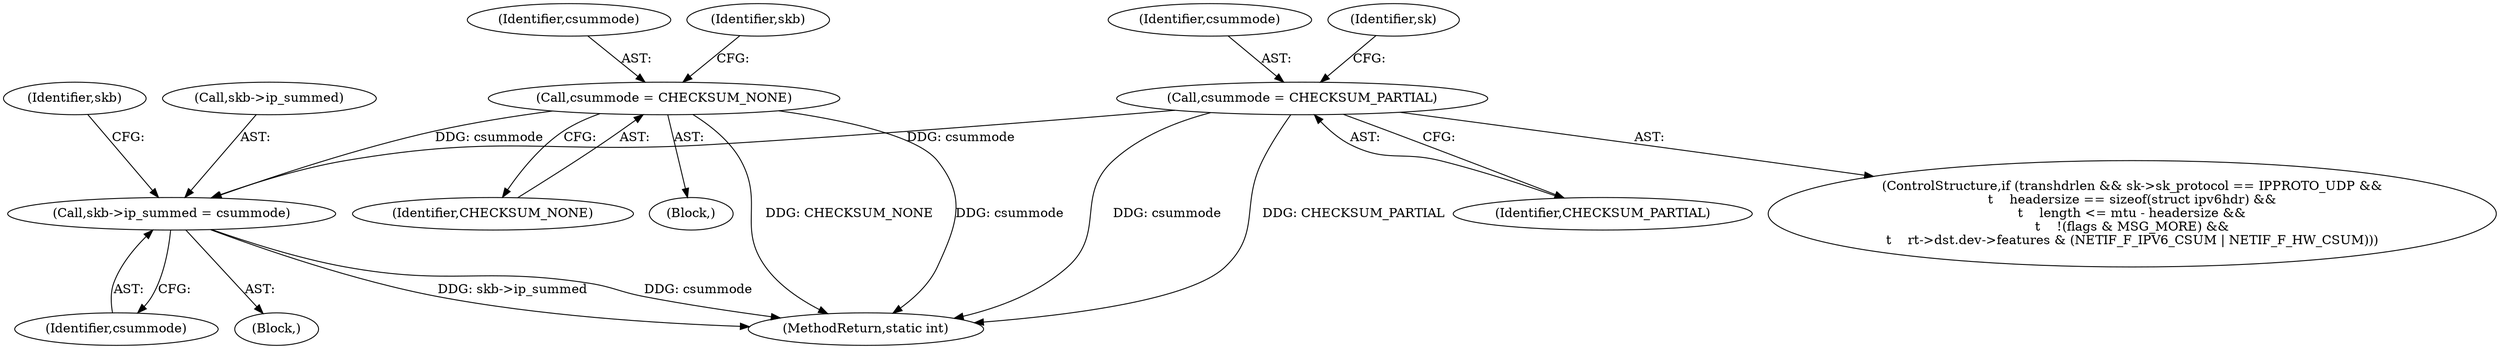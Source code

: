 digraph "0_linux_232cd35d0804cc241eb887bb8d4d9b3b9881c64a@pointer" {
"1000753" [label="(Call,skb->ip_summed = csummode)"];
"1000175" [label="(Call,csummode = CHECKSUM_NONE)"];
"1000390" [label="(Call,csummode = CHECKSUM_PARTIAL)"];
"1000390" [label="(Call,csummode = CHECKSUM_PARTIAL)"];
"1000753" [label="(Call,skb->ip_summed = csummode)"];
"1001100" [label="(MethodReturn,static int)"];
"1000760" [label="(Identifier,skb)"];
"1000177" [label="(Identifier,CHECKSUM_NONE)"];
"1000392" [label="(Identifier,CHECKSUM_PARTIAL)"];
"1000757" [label="(Identifier,csummode)"];
"1000176" [label="(Identifier,csummode)"];
"1000354" [label="(ControlStructure,if (transhdrlen && sk->sk_protocol == IPPROTO_UDP &&\n\t    headersize == sizeof(struct ipv6hdr) &&\n\t    length <= mtu - headersize &&\n\t    !(flags & MSG_MORE) &&\n\t    rt->dst.dev->features & (NETIF_F_IPV6_CSUM | NETIF_F_HW_CSUM)))"];
"1000391" [label="(Identifier,csummode)"];
"1000754" [label="(Call,skb->ip_summed)"];
"1000181" [label="(Identifier,skb)"];
"1000544" [label="(Block,)"];
"1000175" [label="(Call,csummode = CHECKSUM_NONE)"];
"1000127" [label="(Block,)"];
"1000397" [label="(Identifier,sk)"];
"1000753" -> "1000544"  [label="AST: "];
"1000753" -> "1000757"  [label="CFG: "];
"1000754" -> "1000753"  [label="AST: "];
"1000757" -> "1000753"  [label="AST: "];
"1000760" -> "1000753"  [label="CFG: "];
"1000753" -> "1001100"  [label="DDG: skb->ip_summed"];
"1000753" -> "1001100"  [label="DDG: csummode"];
"1000175" -> "1000753"  [label="DDG: csummode"];
"1000390" -> "1000753"  [label="DDG: csummode"];
"1000175" -> "1000127"  [label="AST: "];
"1000175" -> "1000177"  [label="CFG: "];
"1000176" -> "1000175"  [label="AST: "];
"1000177" -> "1000175"  [label="AST: "];
"1000181" -> "1000175"  [label="CFG: "];
"1000175" -> "1001100"  [label="DDG: csummode"];
"1000175" -> "1001100"  [label="DDG: CHECKSUM_NONE"];
"1000390" -> "1000354"  [label="AST: "];
"1000390" -> "1000392"  [label="CFG: "];
"1000391" -> "1000390"  [label="AST: "];
"1000392" -> "1000390"  [label="AST: "];
"1000397" -> "1000390"  [label="CFG: "];
"1000390" -> "1001100"  [label="DDG: CHECKSUM_PARTIAL"];
"1000390" -> "1001100"  [label="DDG: csummode"];
}
